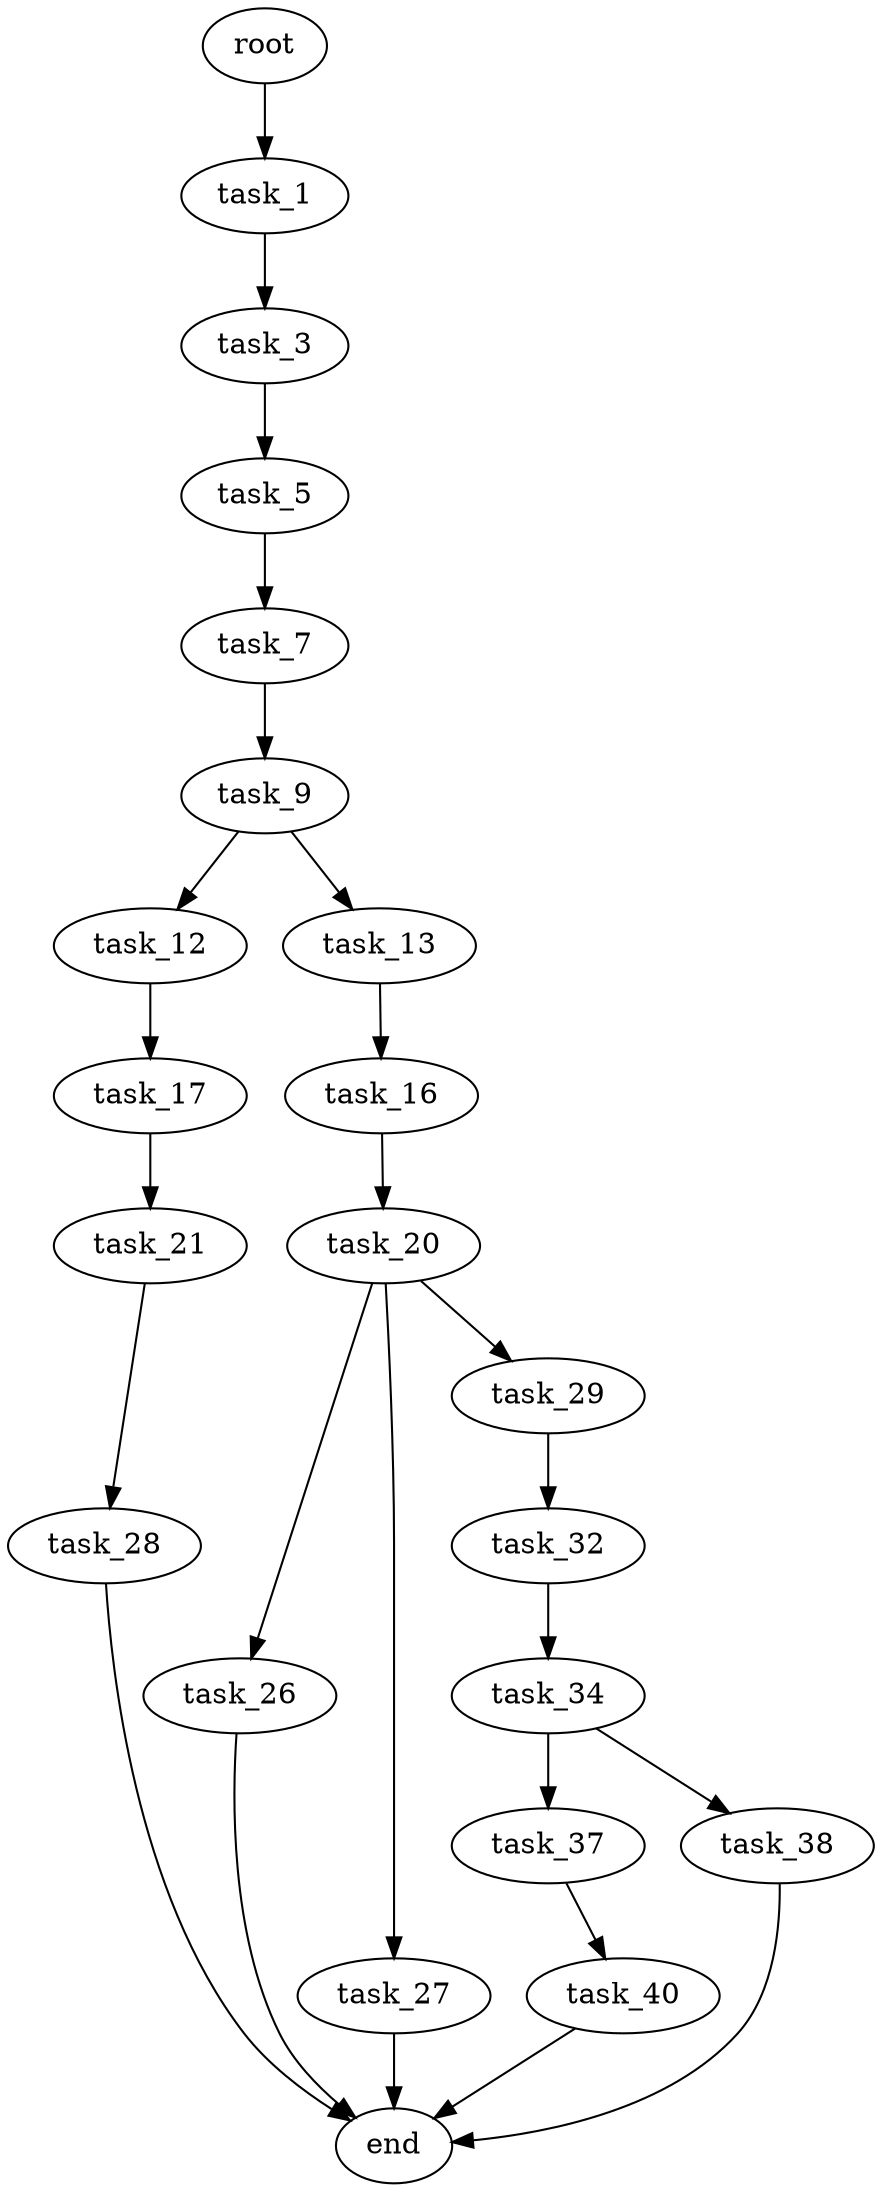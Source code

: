 digraph G {
  root [size="0.000000"];
  task_1 [size="782757789696.000000"];
  task_3 [size="33726616492.000000"];
  task_5 [size="497487232920.000000"];
  task_7 [size="28991029248.000000"];
  task_9 [size="368293445632.000000"];
  task_12 [size="1073741824000.000000"];
  task_13 [size="231928233984.000000"];
  task_16 [size="68719476736.000000"];
  task_17 [size="121458711808.000000"];
  task_20 [size="5109054887.000000"];
  task_21 [size="6244146070.000000"];
  task_26 [size="8589934592.000000"];
  task_27 [size="8359480597.000000"];
  task_28 [size="8589934592.000000"];
  task_29 [size="9532387158.000000"];
  task_32 [size="12789346963.000000"];
  task_34 [size="28991029248.000000"];
  task_37 [size="8589934592.000000"];
  task_38 [size="231928233984.000000"];
  task_40 [size="5261726690.000000"];
  end [size="0.000000"];

  root -> task_1 [size="1.000000"];
  task_1 -> task_3 [size="679477248.000000"];
  task_3 -> task_5 [size="33554432.000000"];
  task_5 -> task_7 [size="411041792.000000"];
  task_7 -> task_9 [size="75497472.000000"];
  task_9 -> task_12 [size="411041792.000000"];
  task_9 -> task_13 [size="411041792.000000"];
  task_12 -> task_17 [size="838860800.000000"];
  task_13 -> task_16 [size="301989888.000000"];
  task_16 -> task_20 [size="134217728.000000"];
  task_17 -> task_21 [size="134217728.000000"];
  task_20 -> task_26 [size="209715200.000000"];
  task_20 -> task_27 [size="209715200.000000"];
  task_20 -> task_29 [size="209715200.000000"];
  task_21 -> task_28 [size="301989888.000000"];
  task_26 -> end [size="1.000000"];
  task_27 -> end [size="1.000000"];
  task_28 -> end [size="1.000000"];
  task_29 -> task_32 [size="838860800.000000"];
  task_32 -> task_34 [size="411041792.000000"];
  task_34 -> task_37 [size="75497472.000000"];
  task_34 -> task_38 [size="75497472.000000"];
  task_37 -> task_40 [size="33554432.000000"];
  task_38 -> end [size="1.000000"];
  task_40 -> end [size="1.000000"];
}

